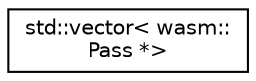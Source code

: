digraph "Graphical Class Hierarchy"
{
  edge [fontname="Helvetica",fontsize="10",labelfontname="Helvetica",labelfontsize="10"];
  node [fontname="Helvetica",fontsize="10",shape=record];
  rankdir="LR";
  Node0 [label="std::vector\< wasm::\lPass *\>",height=0.2,width=0.4,color="black", fillcolor="white", style="filled",URL="$classstd_1_1vector.html"];
}

